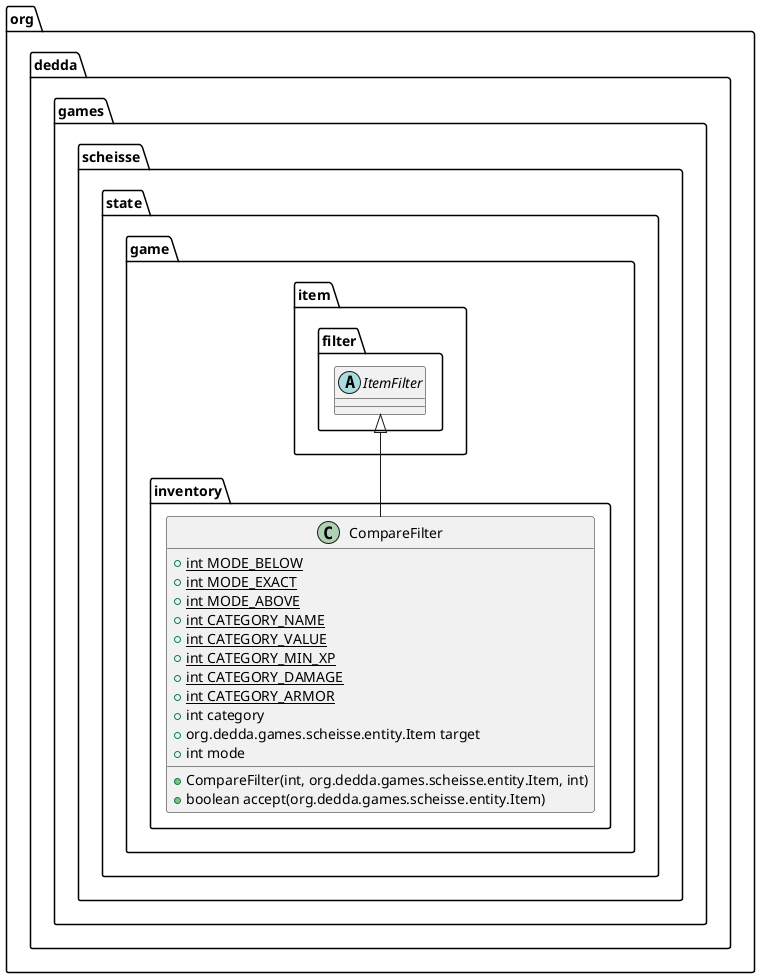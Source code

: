 @startuml
abstract class org.dedda.games.scheisse.state.game.item.filter.ItemFilter

class org.dedda.games.scheisse.state.game.inventory.CompareFilter{
    + {static} int MODE_BELOW
    + {static} int MODE_EXACT
    + {static} int MODE_ABOVE
    + {static} int CATEGORY_NAME
    + {static} int CATEGORY_VALUE
    + {static} int CATEGORY_MIN_XP
    + {static} int CATEGORY_DAMAGE
    + {static} int CATEGORY_ARMOR
    + int category
    + org.dedda.games.scheisse.entity.Item target
    + int mode
    + CompareFilter(int, org.dedda.games.scheisse.entity.Item, int)
    + boolean accept(org.dedda.games.scheisse.entity.Item)
}

org.dedda.games.scheisse.state.game.item.filter.ItemFilter <|-- org.dedda.games.scheisse.state.game.inventory.CompareFilter
@enduml
